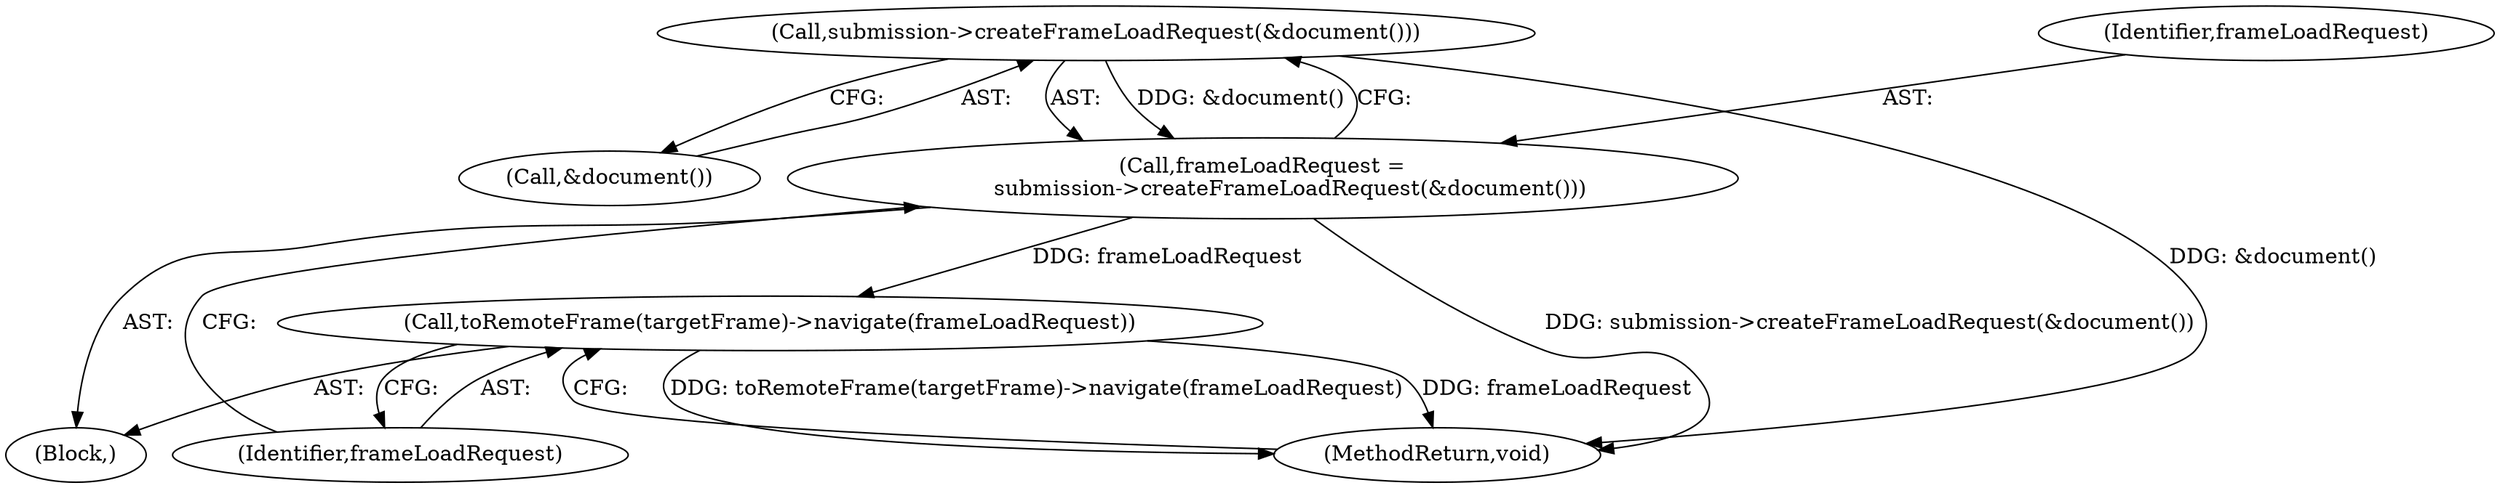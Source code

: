 digraph "0_Chrome_4ac4aff49c4c539bce6d8a0d8800c01324bb6bc0@API" {
"1000198" [label="(Call,submission->createFrameLoadRequest(&document()))"];
"1000196" [label="(Call,frameLoadRequest =\n        submission->createFrameLoadRequest(&document()))"];
"1000201" [label="(Call,toRemoteFrame(targetFrame)->navigate(frameLoadRequest))"];
"1000196" [label="(Call,frameLoadRequest =\n        submission->createFrameLoadRequest(&document()))"];
"1000198" [label="(Call,submission->createFrameLoadRequest(&document()))"];
"1000199" [label="(Call,&document())"];
"1000203" [label="(MethodReturn,void)"];
"1000201" [label="(Call,toRemoteFrame(targetFrame)->navigate(frameLoadRequest))"];
"1000202" [label="(Identifier,frameLoadRequest)"];
"1000197" [label="(Identifier,frameLoadRequest)"];
"1000194" [label="(Block,)"];
"1000198" -> "1000196"  [label="AST: "];
"1000198" -> "1000199"  [label="CFG: "];
"1000199" -> "1000198"  [label="AST: "];
"1000196" -> "1000198"  [label="CFG: "];
"1000198" -> "1000203"  [label="DDG: &document()"];
"1000198" -> "1000196"  [label="DDG: &document()"];
"1000196" -> "1000194"  [label="AST: "];
"1000197" -> "1000196"  [label="AST: "];
"1000202" -> "1000196"  [label="CFG: "];
"1000196" -> "1000203"  [label="DDG: submission->createFrameLoadRequest(&document())"];
"1000196" -> "1000201"  [label="DDG: frameLoadRequest"];
"1000201" -> "1000194"  [label="AST: "];
"1000201" -> "1000202"  [label="CFG: "];
"1000202" -> "1000201"  [label="AST: "];
"1000203" -> "1000201"  [label="CFG: "];
"1000201" -> "1000203"  [label="DDG: toRemoteFrame(targetFrame)->navigate(frameLoadRequest)"];
"1000201" -> "1000203"  [label="DDG: frameLoadRequest"];
}
